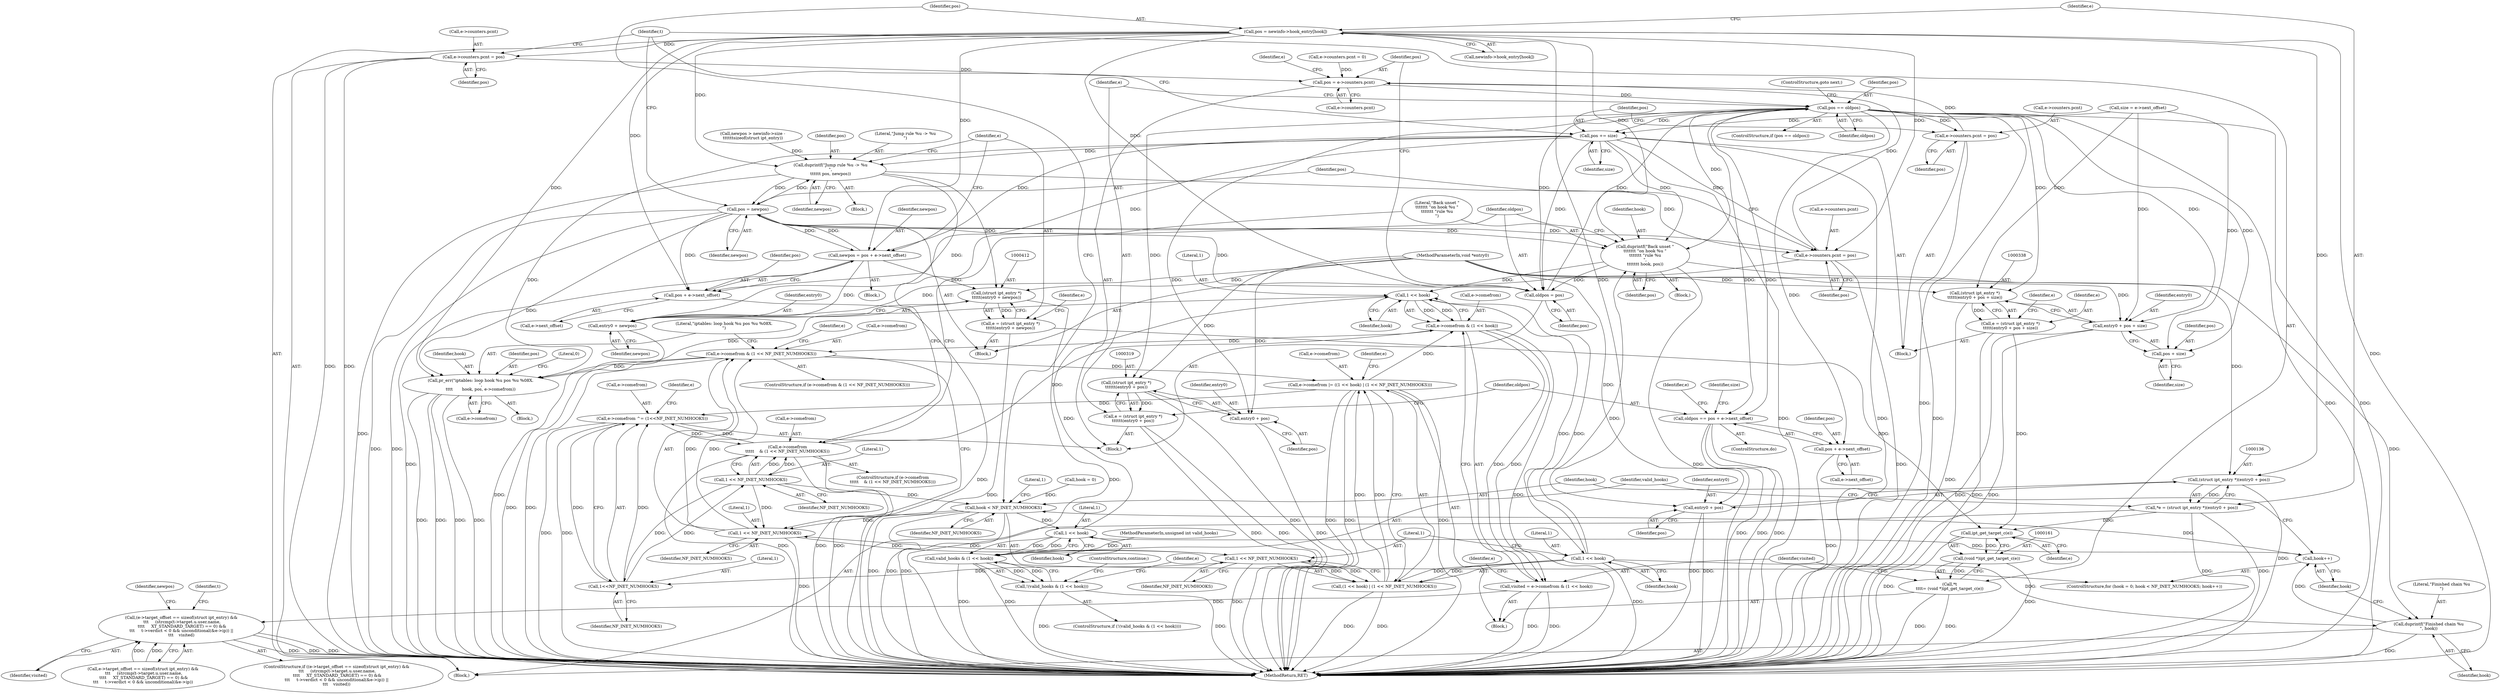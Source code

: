 digraph "1_linux_54d83fc74aa9ec72794373cb47432c5f7fb1a309_6@array" {
"1000125" [label="(Call,pos = newinfo->hook_entry[hook])"];
"1000135" [label="(Call,(struct ipt_entry *)(entry0 + pos))"];
"1000133" [label="(Call,*e = (struct ipt_entry *)(entry0 + pos))"];
"1000162" [label="(Call,ipt_get_target_c(e))"];
"1000160" [label="(Call,(void *)ipt_get_target_c(e))"];
"1000158" [label="(Call,*t\n\t\t\t\t= (void *)ipt_get_target_c(e))"];
"1000137" [label="(Call,entry0 + pos)"];
"1000148" [label="(Call,e->counters.pcnt = pos)"];
"1000297" [label="(Call,pos = e->counters.pcnt)"];
"1000312" [label="(Call,pos == oldpos)"];
"1000290" [label="(Call,duprintf(\"Back unset \"\n\t\t\t\t\t\t\t \"on hook %u \"\n\t\t\t\t\t\t\t \"rule %u\n\",\n\t\t\t\t\t\t\t hook, pos))"];
"1000171" [label="(Call,1 << hook)"];
"1000167" [label="(Call,e->comefrom & (1 << hook))"];
"1000165" [label="(Call,visited = e->comefrom & (1 << hook))"];
"1000204" [label="(Call,(e->target_offset == sizeof(struct ipt_entry) &&\n \t\t\t     (strcmp(t->target.u.user.name,\n \t\t\t\t     XT_STANDARD_TARGET) == 0) &&\n\t\t\t     t->verdict < 0 && unconditional(&e->ip)) ||\n\t\t\t    visited)"];
"1000175" [label="(Call,e->comefrom & (1 << NF_INET_NUMHOOKS))"];
"1000183" [label="(Call,pr_err(\"iptables: loop hook %u pos %u %08X.\n\",\n\t\t\t\t       hook, pos, e->comefrom))"];
"1000192" [label="(Call,e->comefrom |= ((1 << hook) | (1 << NF_INET_NUMHOOKS)))"];
"1000274" [label="(Call,e->comefrom ^= (1<<NF_INET_NUMHOOKS))"];
"1000282" [label="(Call,e->comefrom\n\t\t\t\t\t    & (1 << NF_INET_NUMHOOKS))"];
"1000197" [label="(Call,1 << hook)"];
"1000196" [label="(Call,(1 << hook) | (1 << NF_INET_NUMHOOKS))"];
"1000427" [label="(Call,duprintf(\"Finished chain %u\n\", hook))"];
"1000121" [label="(Call,hook++)"];
"1000118" [label="(Call,hook < NF_INET_NUMHOOKS)"];
"1000144" [label="(Call,1 << hook)"];
"1000142" [label="(Call,valid_hooks & (1 << hook))"];
"1000141" [label="(Call,!(valid_hooks & (1 << hook)))"];
"1000179" [label="(Call,1 << NF_INET_NUMHOOKS)"];
"1000200" [label="(Call,1 << NF_INET_NUMHOOKS)"];
"1000278" [label="(Call,1<<NF_INET_NUMHOOKS)"];
"1000286" [label="(Call,1 << NF_INET_NUMHOOKS)"];
"1000294" [label="(Call,oldpos = pos)"];
"1000318" [label="(Call,(struct ipt_entry *)\n\t\t\t\t\t\t(entry0 + pos))"];
"1000316" [label="(Call,e = (struct ipt_entry *)\n\t\t\t\t\t\t(entry0 + pos))"];
"1000320" [label="(Call,entry0 + pos)"];
"1000323" [label="(Call,oldpos == pos + e->next_offset)"];
"1000325" [label="(Call,pos + e->next_offset)"];
"1000337" [label="(Call,(struct ipt_entry *)\n\t\t\t\t\t(entry0 + pos + size))"];
"1000335" [label="(Call,e = (struct ipt_entry *)\n\t\t\t\t\t(entry0 + pos + size))"];
"1000339" [label="(Call,entry0 + pos + size)"];
"1000341" [label="(Call,pos + size)"];
"1000344" [label="(Call,e->counters.pcnt = pos)"];
"1000351" [label="(Call,pos += size)"];
"1000396" [label="(Call,duprintf(\"Jump rule %u -> %u\n\",\n\t\t\t\t\t\t pos, newpos))"];
"1000411" [label="(Call,(struct ipt_entry *)\n\t\t\t\t\t(entry0 + newpos))"];
"1000409" [label="(Call,e = (struct ipt_entry *)\n\t\t\t\t\t(entry0 + newpos))"];
"1000413" [label="(Call,entry0 + newpos)"];
"1000416" [label="(Call,e->counters.pcnt = pos)"];
"1000423" [label="(Call,pos = newpos)"];
"1000402" [label="(Call,newpos = pos + e->next_offset)"];
"1000404" [label="(Call,pos + e->next_offset)"];
"1000123" [label="(Block,)"];
"1000167" [label="(Call,e->comefrom & (1 << hook))"];
"1000183" [label="(Call,pr_err(\"iptables: loop hook %u pos %u %08X.\n\",\n\t\t\t\t       hook, pos, e->comefrom))"];
"1000173" [label="(Identifier,hook)"];
"1000179" [label="(Call,1 << NF_INET_NUMHOOKS)"];
"1000168" [label="(Call,e->comefrom)"];
"1000137" [label="(Call,entry0 + pos)"];
"1000159" [label="(Identifier,t)"];
"1000141" [label="(Call,!(valid_hooks & (1 << hook)))"];
"1000143" [label="(Identifier,valid_hooks)"];
"1000432" [label="(MethodReturn,RET)"];
"1000307" [label="(Identifier,e)"];
"1000296" [label="(Identifier,pos)"];
"1000191" [label="(Literal,0)"];
"1000343" [label="(Identifier,size)"];
"1000156" [label="(Block,)"];
"1000340" [label="(Identifier,entry0)"];
"1000311" [label="(ControlStructure,if (pos == oldpos))"];
"1000140" [label="(ControlStructure,if (!(valid_hooks & (1 << hook))))"];
"1000162" [label="(Call,ipt_get_target_c(e))"];
"1000324" [label="(Identifier,oldpos)"];
"1000318" [label="(Call,(struct ipt_entry *)\n\t\t\t\t\t\t(entry0 + pos))"];
"1000272" [label="(ControlStructure,do)"];
"1000404" [label="(Call,pos + e->next_offset)"];
"1000431" [label="(Literal,1)"];
"1000410" [label="(Identifier,e)"];
"1000187" [label="(Call,e->comefrom)"];
"1000345" [label="(Call,e->counters.pcnt)"];
"1000399" [label="(Identifier,newpos)"];
"1000110" [label="(MethodParameterIn,unsigned int valid_hooks)"];
"1000196" [label="(Call,(1 << hook) | (1 << NF_INET_NUMHOOKS))"];
"1000417" [label="(Call,e->counters.pcnt)"];
"1000351" [label="(Call,pos += size)"];
"1000185" [label="(Identifier,hook)"];
"1000330" [label="(Call,size = e->next_offset)"];
"1000304" [label="(Call,e->counters.pcnt = 0)"];
"1000139" [label="(Identifier,pos)"];
"1000147" [label="(ControlStructure,continue;)"];
"1000287" [label="(Literal,1)"];
"1000144" [label="(Call,1 << hook)"];
"1000406" [label="(Call,e->next_offset)"];
"1000317" [label="(Identifier,e)"];
"1000273" [label="(Block,)"];
"1000335" [label="(Call,e = (struct ipt_entry *)\n\t\t\t\t\t(entry0 + pos + size))"];
"1000193" [label="(Call,e->comefrom)"];
"1000199" [label="(Identifier,hook)"];
"1000274" [label="(Call,e->comefrom ^= (1<<NF_INET_NUMHOOKS))"];
"1000281" [label="(ControlStructure,if (e->comefrom\n\t\t\t\t\t    & (1 << NF_INET_NUMHOOKS)))"];
"1000323" [label="(Call,oldpos == pos + e->next_offset)"];
"1000280" [label="(Identifier,NF_INET_NUMHOOKS)"];
"1000288" [label="(Identifier,NF_INET_NUMHOOKS)"];
"1000413" [label="(Call,entry0 + newpos)"];
"1000275" [label="(Call,e->comefrom)"];
"1000276" [label="(Identifier,e)"];
"1000298" [label="(Identifier,pos)"];
"1000427" [label="(Call,duprintf(\"Finished chain %u\n\", hook))"];
"1000175" [label="(Call,e->comefrom & (1 << NF_INET_NUMHOOKS))"];
"1000120" [label="(Identifier,NF_INET_NUMHOOKS)"];
"1000337" [label="(Call,(struct ipt_entry *)\n\t\t\t\t\t(entry0 + pos + size))"];
"1000325" [label="(Call,pos + e->next_offset)"];
"1000194" [label="(Identifier,e)"];
"1000163" [label="(Identifier,e)"];
"1000320" [label="(Call,entry0 + pos)"];
"1000171" [label="(Call,1 << hook)"];
"1000181" [label="(Identifier,NF_INET_NUMHOOKS)"];
"1000322" [label="(Identifier,pos)"];
"1000134" [label="(Identifier,e)"];
"1000425" [label="(Identifier,newpos)"];
"1000126" [label="(Identifier,pos)"];
"1000402" [label="(Call,newpos = pos + e->next_offset)"];
"1000339" [label="(Call,entry0 + pos + size)"];
"1000342" [label="(Identifier,pos)"];
"1000299" [label="(Call,e->counters.pcnt)"];
"1000415" [label="(Identifier,newpos)"];
"1000192" [label="(Call,e->comefrom |= ((1 << hook) | (1 << NF_INET_NUMHOOKS)))"];
"1000202" [label="(Identifier,NF_INET_NUMHOOKS)"];
"1000316" [label="(Call,e = (struct ipt_entry *)\n\t\t\t\t\t\t(entry0 + pos))"];
"1000403" [label="(Identifier,newpos)"];
"1000382" [label="(Call,newpos > newinfo->size -\n\t\t\t\t\t\tsizeof(struct ipt_entry))"];
"1000398" [label="(Identifier,pos)"];
"1000292" [label="(Identifier,hook)"];
"1000186" [label="(Identifier,pos)"];
"1000416" [label="(Call,e->counters.pcnt = pos)"];
"1000119" [label="(Identifier,hook)"];
"1000396" [label="(Call,duprintf(\"Jump rule %u -> %u\n\",\n\t\t\t\t\t\t pos, newpos))"];
"1000314" [label="(Identifier,oldpos)"];
"1000350" [label="(Identifier,pos)"];
"1000344" [label="(Call,e->counters.pcnt = pos)"];
"1000148" [label="(Call,e->counters.pcnt = pos)"];
"1000295" [label="(Identifier,oldpos)"];
"1000409" [label="(Call,e = (struct ipt_entry *)\n\t\t\t\t\t(entry0 + newpos))"];
"1000208" [label="(Identifier,e)"];
"1000138" [label="(Identifier,entry0)"];
"1000352" [label="(Identifier,pos)"];
"1000353" [label="(Identifier,size)"];
"1000145" [label="(Literal,1)"];
"1000151" [label="(Identifier,e)"];
"1000237" [label="(Identifier,visited)"];
"1000423" [label="(Call,pos = newpos)"];
"1000118" [label="(Call,hook < NF_INET_NUMHOOKS)"];
"1000201" [label="(Literal,1)"];
"1000336" [label="(Identifier,e)"];
"1000166" [label="(Identifier,visited)"];
"1000135" [label="(Call,(struct ipt_entry *)(entry0 + pos))"];
"1000327" [label="(Call,e->next_offset)"];
"1000114" [label="(ControlStructure,for (hook = 0; hook < NF_INET_NUMHOOKS; hook++))"];
"1000154" [label="(Identifier,pos)"];
"1000177" [label="(Identifier,e)"];
"1000122" [label="(Identifier,hook)"];
"1000347" [label="(Identifier,e)"];
"1000422" [label="(Identifier,pos)"];
"1000133" [label="(Call,*e = (struct ipt_entry *)(entry0 + pos))"];
"1000290" [label="(Call,duprintf(\"Back unset \"\n\t\t\t\t\t\t\t \"on hook %u \"\n\t\t\t\t\t\t\t \"rule %u\n\",\n\t\t\t\t\t\t\t hook, pos))"];
"1000238" [label="(Block,)"];
"1000429" [label="(Identifier,hook)"];
"1000180" [label="(Literal,1)"];
"1000297" [label="(Call,pos = e->counters.pcnt)"];
"1000146" [label="(Identifier,hook)"];
"1000205" [label="(Call,e->target_offset == sizeof(struct ipt_entry) &&\n \t\t\t     (strcmp(t->target.u.user.name,\n \t\t\t\t     XT_STANDARD_TARGET) == 0) &&\n\t\t\t     t->verdict < 0 && unconditional(&e->ip))"];
"1000380" [label="(Block,)"];
"1000204" [label="(Call,(e->target_offset == sizeof(struct ipt_entry) &&\n \t\t\t     (strcmp(t->target.u.user.name,\n \t\t\t\t     XT_STANDARD_TARGET) == 0) &&\n\t\t\t     t->verdict < 0 && unconditional(&e->ip)) ||\n\t\t\t    visited)"];
"1000249" [label="(Identifier,t)"];
"1000401" [label="(Block,)"];
"1000289" [label="(Block,)"];
"1000315" [label="(ControlStructure,goto next;)"];
"1000284" [label="(Identifier,e)"];
"1000411" [label="(Call,(struct ipt_entry *)\n\t\t\t\t\t(entry0 + newpos))"];
"1000111" [label="(MethodParameterIn,void *entry0)"];
"1000203" [label="(ControlStructure,if ((e->target_offset == sizeof(struct ipt_entry) &&\n \t\t\t     (strcmp(t->target.u.user.name,\n \t\t\t\t     XT_STANDARD_TARGET) == 0) &&\n\t\t\t     t->verdict < 0 && unconditional(&e->ip)) ||\n\t\t\t    visited))"];
"1000172" [label="(Literal,1)"];
"1000283" [label="(Call,e->comefrom)"];
"1000313" [label="(Identifier,pos)"];
"1000198" [label="(Literal,1)"];
"1000174" [label="(ControlStructure,if (e->comefrom & (1 << NF_INET_NUMHOOKS)))"];
"1000326" [label="(Identifier,pos)"];
"1000125" [label="(Call,pos = newinfo->hook_entry[hook])"];
"1000115" [label="(Call,hook = 0)"];
"1000321" [label="(Identifier,entry0)"];
"1000121" [label="(Call,hook++)"];
"1000160" [label="(Call,(void *)ipt_get_target_c(e))"];
"1000176" [label="(Call,e->comefrom)"];
"1000127" [label="(Call,newinfo->hook_entry[hook])"];
"1000165" [label="(Call,visited = e->comefrom & (1 << hook))"];
"1000279" [label="(Literal,1)"];
"1000358" [label="(Identifier,newpos)"];
"1000414" [label="(Identifier,entry0)"];
"1000397" [label="(Literal,\"Jump rule %u -> %u\n\")"];
"1000405" [label="(Identifier,pos)"];
"1000158" [label="(Call,*t\n\t\t\t\t= (void *)ipt_get_target_c(e))"];
"1000200" [label="(Call,1 << NF_INET_NUMHOOKS)"];
"1000278" [label="(Call,1<<NF_INET_NUMHOOKS)"];
"1000294" [label="(Call,oldpos = pos)"];
"1000355" [label="(Block,)"];
"1000282" [label="(Call,e->comefrom\n\t\t\t\t\t    & (1 << NF_INET_NUMHOOKS))"];
"1000419" [label="(Identifier,e)"];
"1000428" [label="(Literal,\"Finished chain %u\n\")"];
"1000341" [label="(Call,pos + size)"];
"1000149" [label="(Call,e->counters.pcnt)"];
"1000286" [label="(Call,1 << NF_INET_NUMHOOKS)"];
"1000291" [label="(Literal,\"Back unset \"\n\t\t\t\t\t\t\t \"on hook %u \"\n\t\t\t\t\t\t\t \"rule %u\n\")"];
"1000293" [label="(Identifier,pos)"];
"1000331" [label="(Identifier,size)"];
"1000142" [label="(Call,valid_hooks & (1 << hook))"];
"1000312" [label="(Call,pos == oldpos)"];
"1000424" [label="(Identifier,pos)"];
"1000197" [label="(Call,1 << hook)"];
"1000182" [label="(Block,)"];
"1000184" [label="(Literal,\"iptables: loop hook %u pos %u %08X.\n\")"];
"1000125" -> "1000123"  [label="AST: "];
"1000125" -> "1000127"  [label="CFG: "];
"1000126" -> "1000125"  [label="AST: "];
"1000127" -> "1000125"  [label="AST: "];
"1000134" -> "1000125"  [label="CFG: "];
"1000125" -> "1000432"  [label="DDG: "];
"1000125" -> "1000135"  [label="DDG: "];
"1000125" -> "1000137"  [label="DDG: "];
"1000125" -> "1000148"  [label="DDG: "];
"1000125" -> "1000183"  [label="DDG: "];
"1000125" -> "1000290"  [label="DDG: "];
"1000125" -> "1000294"  [label="DDG: "];
"1000125" -> "1000396"  [label="DDG: "];
"1000125" -> "1000402"  [label="DDG: "];
"1000125" -> "1000404"  [label="DDG: "];
"1000125" -> "1000416"  [label="DDG: "];
"1000135" -> "1000133"  [label="AST: "];
"1000135" -> "1000137"  [label="CFG: "];
"1000136" -> "1000135"  [label="AST: "];
"1000137" -> "1000135"  [label="AST: "];
"1000133" -> "1000135"  [label="CFG: "];
"1000135" -> "1000432"  [label="DDG: "];
"1000135" -> "1000133"  [label="DDG: "];
"1000111" -> "1000135"  [label="DDG: "];
"1000133" -> "1000123"  [label="AST: "];
"1000134" -> "1000133"  [label="AST: "];
"1000143" -> "1000133"  [label="CFG: "];
"1000133" -> "1000432"  [label="DDG: "];
"1000133" -> "1000432"  [label="DDG: "];
"1000133" -> "1000162"  [label="DDG: "];
"1000162" -> "1000160"  [label="AST: "];
"1000162" -> "1000163"  [label="CFG: "];
"1000163" -> "1000162"  [label="AST: "];
"1000160" -> "1000162"  [label="CFG: "];
"1000162" -> "1000432"  [label="DDG: "];
"1000162" -> "1000160"  [label="DDG: "];
"1000335" -> "1000162"  [label="DDG: "];
"1000409" -> "1000162"  [label="DDG: "];
"1000160" -> "1000158"  [label="AST: "];
"1000161" -> "1000160"  [label="AST: "];
"1000158" -> "1000160"  [label="CFG: "];
"1000160" -> "1000432"  [label="DDG: "];
"1000160" -> "1000158"  [label="DDG: "];
"1000158" -> "1000156"  [label="AST: "];
"1000159" -> "1000158"  [label="AST: "];
"1000166" -> "1000158"  [label="CFG: "];
"1000158" -> "1000432"  [label="DDG: "];
"1000158" -> "1000432"  [label="DDG: "];
"1000137" -> "1000139"  [label="CFG: "];
"1000138" -> "1000137"  [label="AST: "];
"1000139" -> "1000137"  [label="AST: "];
"1000137" -> "1000432"  [label="DDG: "];
"1000137" -> "1000432"  [label="DDG: "];
"1000111" -> "1000137"  [label="DDG: "];
"1000148" -> "1000123"  [label="AST: "];
"1000148" -> "1000154"  [label="CFG: "];
"1000149" -> "1000148"  [label="AST: "];
"1000154" -> "1000148"  [label="AST: "];
"1000159" -> "1000148"  [label="CFG: "];
"1000148" -> "1000432"  [label="DDG: "];
"1000148" -> "1000432"  [label="DDG: "];
"1000148" -> "1000297"  [label="DDG: "];
"1000297" -> "1000273"  [label="AST: "];
"1000297" -> "1000299"  [label="CFG: "];
"1000298" -> "1000297"  [label="AST: "];
"1000299" -> "1000297"  [label="AST: "];
"1000307" -> "1000297"  [label="CFG: "];
"1000304" -> "1000297"  [label="DDG: "];
"1000416" -> "1000297"  [label="DDG: "];
"1000344" -> "1000297"  [label="DDG: "];
"1000297" -> "1000312"  [label="DDG: "];
"1000312" -> "1000311"  [label="AST: "];
"1000312" -> "1000314"  [label="CFG: "];
"1000313" -> "1000312"  [label="AST: "];
"1000314" -> "1000312"  [label="AST: "];
"1000315" -> "1000312"  [label="CFG: "];
"1000317" -> "1000312"  [label="CFG: "];
"1000312" -> "1000432"  [label="DDG: "];
"1000312" -> "1000432"  [label="DDG: "];
"1000312" -> "1000432"  [label="DDG: "];
"1000312" -> "1000290"  [label="DDG: "];
"1000312" -> "1000294"  [label="DDG: "];
"1000294" -> "1000312"  [label="DDG: "];
"1000312" -> "1000318"  [label="DDG: "];
"1000312" -> "1000320"  [label="DDG: "];
"1000312" -> "1000323"  [label="DDG: "];
"1000312" -> "1000323"  [label="DDG: "];
"1000312" -> "1000325"  [label="DDG: "];
"1000312" -> "1000337"  [label="DDG: "];
"1000312" -> "1000339"  [label="DDG: "];
"1000312" -> "1000341"  [label="DDG: "];
"1000312" -> "1000344"  [label="DDG: "];
"1000312" -> "1000351"  [label="DDG: "];
"1000290" -> "1000289"  [label="AST: "];
"1000290" -> "1000293"  [label="CFG: "];
"1000291" -> "1000290"  [label="AST: "];
"1000292" -> "1000290"  [label="AST: "];
"1000293" -> "1000290"  [label="AST: "];
"1000295" -> "1000290"  [label="CFG: "];
"1000290" -> "1000432"  [label="DDG: "];
"1000290" -> "1000171"  [label="DDG: "];
"1000197" -> "1000290"  [label="DDG: "];
"1000423" -> "1000290"  [label="DDG: "];
"1000351" -> "1000290"  [label="DDG: "];
"1000290" -> "1000294"  [label="DDG: "];
"1000290" -> "1000427"  [label="DDG: "];
"1000171" -> "1000167"  [label="AST: "];
"1000171" -> "1000173"  [label="CFG: "];
"1000172" -> "1000171"  [label="AST: "];
"1000173" -> "1000171"  [label="AST: "];
"1000167" -> "1000171"  [label="CFG: "];
"1000171" -> "1000167"  [label="DDG: "];
"1000171" -> "1000167"  [label="DDG: "];
"1000197" -> "1000171"  [label="DDG: "];
"1000144" -> "1000171"  [label="DDG: "];
"1000171" -> "1000183"  [label="DDG: "];
"1000171" -> "1000197"  [label="DDG: "];
"1000167" -> "1000165"  [label="AST: "];
"1000168" -> "1000167"  [label="AST: "];
"1000165" -> "1000167"  [label="CFG: "];
"1000167" -> "1000432"  [label="DDG: "];
"1000167" -> "1000165"  [label="DDG: "];
"1000167" -> "1000165"  [label="DDG: "];
"1000192" -> "1000167"  [label="DDG: "];
"1000282" -> "1000167"  [label="DDG: "];
"1000167" -> "1000175"  [label="DDG: "];
"1000165" -> "1000156"  [label="AST: "];
"1000166" -> "1000165"  [label="AST: "];
"1000177" -> "1000165"  [label="CFG: "];
"1000165" -> "1000432"  [label="DDG: "];
"1000165" -> "1000432"  [label="DDG: "];
"1000165" -> "1000204"  [label="DDG: "];
"1000204" -> "1000203"  [label="AST: "];
"1000204" -> "1000205"  [label="CFG: "];
"1000204" -> "1000237"  [label="CFG: "];
"1000205" -> "1000204"  [label="AST: "];
"1000237" -> "1000204"  [label="AST: "];
"1000249" -> "1000204"  [label="CFG: "];
"1000358" -> "1000204"  [label="CFG: "];
"1000204" -> "1000432"  [label="DDG: "];
"1000204" -> "1000432"  [label="DDG: "];
"1000204" -> "1000432"  [label="DDG: "];
"1000205" -> "1000204"  [label="DDG: "];
"1000205" -> "1000204"  [label="DDG: "];
"1000175" -> "1000174"  [label="AST: "];
"1000175" -> "1000179"  [label="CFG: "];
"1000176" -> "1000175"  [label="AST: "];
"1000179" -> "1000175"  [label="AST: "];
"1000184" -> "1000175"  [label="CFG: "];
"1000194" -> "1000175"  [label="CFG: "];
"1000175" -> "1000432"  [label="DDG: "];
"1000175" -> "1000432"  [label="DDG: "];
"1000179" -> "1000175"  [label="DDG: "];
"1000179" -> "1000175"  [label="DDG: "];
"1000175" -> "1000183"  [label="DDG: "];
"1000175" -> "1000192"  [label="DDG: "];
"1000183" -> "1000182"  [label="AST: "];
"1000183" -> "1000187"  [label="CFG: "];
"1000184" -> "1000183"  [label="AST: "];
"1000185" -> "1000183"  [label="AST: "];
"1000186" -> "1000183"  [label="AST: "];
"1000187" -> "1000183"  [label="AST: "];
"1000191" -> "1000183"  [label="CFG: "];
"1000183" -> "1000432"  [label="DDG: "];
"1000183" -> "1000432"  [label="DDG: "];
"1000183" -> "1000432"  [label="DDG: "];
"1000183" -> "1000432"  [label="DDG: "];
"1000423" -> "1000183"  [label="DDG: "];
"1000351" -> "1000183"  [label="DDG: "];
"1000192" -> "1000156"  [label="AST: "];
"1000192" -> "1000196"  [label="CFG: "];
"1000193" -> "1000192"  [label="AST: "];
"1000196" -> "1000192"  [label="AST: "];
"1000208" -> "1000192"  [label="CFG: "];
"1000192" -> "1000432"  [label="DDG: "];
"1000192" -> "1000432"  [label="DDG: "];
"1000192" -> "1000432"  [label="DDG: "];
"1000196" -> "1000192"  [label="DDG: "];
"1000196" -> "1000192"  [label="DDG: "];
"1000192" -> "1000274"  [label="DDG: "];
"1000274" -> "1000273"  [label="AST: "];
"1000274" -> "1000278"  [label="CFG: "];
"1000275" -> "1000274"  [label="AST: "];
"1000278" -> "1000274"  [label="AST: "];
"1000284" -> "1000274"  [label="CFG: "];
"1000274" -> "1000432"  [label="DDG: "];
"1000274" -> "1000432"  [label="DDG: "];
"1000282" -> "1000274"  [label="DDG: "];
"1000278" -> "1000274"  [label="DDG: "];
"1000278" -> "1000274"  [label="DDG: "];
"1000274" -> "1000282"  [label="DDG: "];
"1000282" -> "1000281"  [label="AST: "];
"1000282" -> "1000286"  [label="CFG: "];
"1000283" -> "1000282"  [label="AST: "];
"1000286" -> "1000282"  [label="AST: "];
"1000291" -> "1000282"  [label="CFG: "];
"1000295" -> "1000282"  [label="CFG: "];
"1000282" -> "1000432"  [label="DDG: "];
"1000282" -> "1000432"  [label="DDG: "];
"1000282" -> "1000432"  [label="DDG: "];
"1000286" -> "1000282"  [label="DDG: "];
"1000286" -> "1000282"  [label="DDG: "];
"1000197" -> "1000196"  [label="AST: "];
"1000197" -> "1000199"  [label="CFG: "];
"1000198" -> "1000197"  [label="AST: "];
"1000199" -> "1000197"  [label="AST: "];
"1000201" -> "1000197"  [label="CFG: "];
"1000197" -> "1000432"  [label="DDG: "];
"1000197" -> "1000196"  [label="DDG: "];
"1000197" -> "1000196"  [label="DDG: "];
"1000197" -> "1000427"  [label="DDG: "];
"1000196" -> "1000200"  [label="CFG: "];
"1000200" -> "1000196"  [label="AST: "];
"1000196" -> "1000432"  [label="DDG: "];
"1000196" -> "1000432"  [label="DDG: "];
"1000200" -> "1000196"  [label="DDG: "];
"1000200" -> "1000196"  [label="DDG: "];
"1000427" -> "1000123"  [label="AST: "];
"1000427" -> "1000429"  [label="CFG: "];
"1000428" -> "1000427"  [label="AST: "];
"1000429" -> "1000427"  [label="AST: "];
"1000122" -> "1000427"  [label="CFG: "];
"1000427" -> "1000432"  [label="DDG: "];
"1000427" -> "1000121"  [label="DDG: "];
"1000121" -> "1000114"  [label="AST: "];
"1000121" -> "1000122"  [label="CFG: "];
"1000122" -> "1000121"  [label="AST: "];
"1000119" -> "1000121"  [label="CFG: "];
"1000121" -> "1000118"  [label="DDG: "];
"1000144" -> "1000121"  [label="DDG: "];
"1000118" -> "1000114"  [label="AST: "];
"1000118" -> "1000120"  [label="CFG: "];
"1000119" -> "1000118"  [label="AST: "];
"1000120" -> "1000118"  [label="AST: "];
"1000126" -> "1000118"  [label="CFG: "];
"1000431" -> "1000118"  [label="CFG: "];
"1000118" -> "1000432"  [label="DDG: "];
"1000118" -> "1000432"  [label="DDG: "];
"1000118" -> "1000432"  [label="DDG: "];
"1000115" -> "1000118"  [label="DDG: "];
"1000286" -> "1000118"  [label="DDG: "];
"1000118" -> "1000144"  [label="DDG: "];
"1000118" -> "1000179"  [label="DDG: "];
"1000144" -> "1000142"  [label="AST: "];
"1000144" -> "1000146"  [label="CFG: "];
"1000145" -> "1000144"  [label="AST: "];
"1000146" -> "1000144"  [label="AST: "];
"1000142" -> "1000144"  [label="CFG: "];
"1000144" -> "1000142"  [label="DDG: "];
"1000144" -> "1000142"  [label="DDG: "];
"1000142" -> "1000141"  [label="AST: "];
"1000143" -> "1000142"  [label="AST: "];
"1000141" -> "1000142"  [label="CFG: "];
"1000142" -> "1000432"  [label="DDG: "];
"1000142" -> "1000432"  [label="DDG: "];
"1000142" -> "1000141"  [label="DDG: "];
"1000142" -> "1000141"  [label="DDG: "];
"1000110" -> "1000142"  [label="DDG: "];
"1000141" -> "1000140"  [label="AST: "];
"1000147" -> "1000141"  [label="CFG: "];
"1000151" -> "1000141"  [label="CFG: "];
"1000141" -> "1000432"  [label="DDG: "];
"1000141" -> "1000432"  [label="DDG: "];
"1000179" -> "1000181"  [label="CFG: "];
"1000180" -> "1000179"  [label="AST: "];
"1000181" -> "1000179"  [label="AST: "];
"1000179" -> "1000432"  [label="DDG: "];
"1000286" -> "1000179"  [label="DDG: "];
"1000200" -> "1000179"  [label="DDG: "];
"1000179" -> "1000200"  [label="DDG: "];
"1000200" -> "1000202"  [label="CFG: "];
"1000201" -> "1000200"  [label="AST: "];
"1000202" -> "1000200"  [label="AST: "];
"1000200" -> "1000432"  [label="DDG: "];
"1000200" -> "1000278"  [label="DDG: "];
"1000278" -> "1000280"  [label="CFG: "];
"1000279" -> "1000278"  [label="AST: "];
"1000280" -> "1000278"  [label="AST: "];
"1000286" -> "1000278"  [label="DDG: "];
"1000278" -> "1000286"  [label="DDG: "];
"1000286" -> "1000288"  [label="CFG: "];
"1000287" -> "1000286"  [label="AST: "];
"1000288" -> "1000286"  [label="AST: "];
"1000294" -> "1000273"  [label="AST: "];
"1000294" -> "1000296"  [label="CFG: "];
"1000295" -> "1000294"  [label="AST: "];
"1000296" -> "1000294"  [label="AST: "];
"1000298" -> "1000294"  [label="CFG: "];
"1000423" -> "1000294"  [label="DDG: "];
"1000351" -> "1000294"  [label="DDG: "];
"1000318" -> "1000316"  [label="AST: "];
"1000318" -> "1000320"  [label="CFG: "];
"1000319" -> "1000318"  [label="AST: "];
"1000320" -> "1000318"  [label="AST: "];
"1000316" -> "1000318"  [label="CFG: "];
"1000318" -> "1000432"  [label="DDG: "];
"1000318" -> "1000316"  [label="DDG: "];
"1000111" -> "1000318"  [label="DDG: "];
"1000316" -> "1000273"  [label="AST: "];
"1000317" -> "1000316"  [label="AST: "];
"1000324" -> "1000316"  [label="CFG: "];
"1000316" -> "1000432"  [label="DDG: "];
"1000316" -> "1000432"  [label="DDG: "];
"1000320" -> "1000322"  [label="CFG: "];
"1000321" -> "1000320"  [label="AST: "];
"1000322" -> "1000320"  [label="AST: "];
"1000320" -> "1000432"  [label="DDG: "];
"1000111" -> "1000320"  [label="DDG: "];
"1000323" -> "1000272"  [label="AST: "];
"1000323" -> "1000325"  [label="CFG: "];
"1000324" -> "1000323"  [label="AST: "];
"1000325" -> "1000323"  [label="AST: "];
"1000276" -> "1000323"  [label="CFG: "];
"1000331" -> "1000323"  [label="CFG: "];
"1000323" -> "1000432"  [label="DDG: "];
"1000323" -> "1000432"  [label="DDG: "];
"1000323" -> "1000432"  [label="DDG: "];
"1000325" -> "1000327"  [label="CFG: "];
"1000326" -> "1000325"  [label="AST: "];
"1000327" -> "1000325"  [label="AST: "];
"1000325" -> "1000432"  [label="DDG: "];
"1000337" -> "1000335"  [label="AST: "];
"1000337" -> "1000339"  [label="CFG: "];
"1000338" -> "1000337"  [label="AST: "];
"1000339" -> "1000337"  [label="AST: "];
"1000335" -> "1000337"  [label="CFG: "];
"1000337" -> "1000432"  [label="DDG: "];
"1000337" -> "1000335"  [label="DDG: "];
"1000111" -> "1000337"  [label="DDG: "];
"1000330" -> "1000337"  [label="DDG: "];
"1000335" -> "1000238"  [label="AST: "];
"1000336" -> "1000335"  [label="AST: "];
"1000347" -> "1000335"  [label="CFG: "];
"1000335" -> "1000432"  [label="DDG: "];
"1000339" -> "1000341"  [label="CFG: "];
"1000340" -> "1000339"  [label="AST: "];
"1000341" -> "1000339"  [label="AST: "];
"1000339" -> "1000432"  [label="DDG: "];
"1000339" -> "1000432"  [label="DDG: "];
"1000111" -> "1000339"  [label="DDG: "];
"1000330" -> "1000339"  [label="DDG: "];
"1000341" -> "1000343"  [label="CFG: "];
"1000342" -> "1000341"  [label="AST: "];
"1000343" -> "1000341"  [label="AST: "];
"1000330" -> "1000341"  [label="DDG: "];
"1000344" -> "1000238"  [label="AST: "];
"1000344" -> "1000350"  [label="CFG: "];
"1000345" -> "1000344"  [label="AST: "];
"1000350" -> "1000344"  [label="AST: "];
"1000352" -> "1000344"  [label="CFG: "];
"1000344" -> "1000432"  [label="DDG: "];
"1000351" -> "1000238"  [label="AST: "];
"1000351" -> "1000353"  [label="CFG: "];
"1000352" -> "1000351"  [label="AST: "];
"1000353" -> "1000351"  [label="AST: "];
"1000159" -> "1000351"  [label="CFG: "];
"1000351" -> "1000432"  [label="DDG: "];
"1000351" -> "1000432"  [label="DDG: "];
"1000330" -> "1000351"  [label="DDG: "];
"1000351" -> "1000396"  [label="DDG: "];
"1000351" -> "1000402"  [label="DDG: "];
"1000351" -> "1000404"  [label="DDG: "];
"1000351" -> "1000416"  [label="DDG: "];
"1000396" -> "1000380"  [label="AST: "];
"1000396" -> "1000399"  [label="CFG: "];
"1000397" -> "1000396"  [label="AST: "];
"1000398" -> "1000396"  [label="AST: "];
"1000399" -> "1000396"  [label="AST: "];
"1000410" -> "1000396"  [label="CFG: "];
"1000396" -> "1000432"  [label="DDG: "];
"1000423" -> "1000396"  [label="DDG: "];
"1000382" -> "1000396"  [label="DDG: "];
"1000396" -> "1000411"  [label="DDG: "];
"1000396" -> "1000413"  [label="DDG: "];
"1000396" -> "1000416"  [label="DDG: "];
"1000396" -> "1000423"  [label="DDG: "];
"1000411" -> "1000409"  [label="AST: "];
"1000411" -> "1000413"  [label="CFG: "];
"1000412" -> "1000411"  [label="AST: "];
"1000413" -> "1000411"  [label="AST: "];
"1000409" -> "1000411"  [label="CFG: "];
"1000411" -> "1000432"  [label="DDG: "];
"1000411" -> "1000409"  [label="DDG: "];
"1000111" -> "1000411"  [label="DDG: "];
"1000402" -> "1000411"  [label="DDG: "];
"1000409" -> "1000355"  [label="AST: "];
"1000410" -> "1000409"  [label="AST: "];
"1000419" -> "1000409"  [label="CFG: "];
"1000409" -> "1000432"  [label="DDG: "];
"1000413" -> "1000415"  [label="CFG: "];
"1000414" -> "1000413"  [label="AST: "];
"1000415" -> "1000413"  [label="AST: "];
"1000413" -> "1000432"  [label="DDG: "];
"1000111" -> "1000413"  [label="DDG: "];
"1000402" -> "1000413"  [label="DDG: "];
"1000416" -> "1000355"  [label="AST: "];
"1000416" -> "1000422"  [label="CFG: "];
"1000417" -> "1000416"  [label="AST: "];
"1000422" -> "1000416"  [label="AST: "];
"1000424" -> "1000416"  [label="CFG: "];
"1000416" -> "1000432"  [label="DDG: "];
"1000423" -> "1000416"  [label="DDG: "];
"1000423" -> "1000355"  [label="AST: "];
"1000423" -> "1000425"  [label="CFG: "];
"1000424" -> "1000423"  [label="AST: "];
"1000425" -> "1000423"  [label="AST: "];
"1000159" -> "1000423"  [label="CFG: "];
"1000423" -> "1000432"  [label="DDG: "];
"1000423" -> "1000432"  [label="DDG: "];
"1000423" -> "1000402"  [label="DDG: "];
"1000423" -> "1000404"  [label="DDG: "];
"1000402" -> "1000423"  [label="DDG: "];
"1000402" -> "1000401"  [label="AST: "];
"1000402" -> "1000404"  [label="CFG: "];
"1000403" -> "1000402"  [label="AST: "];
"1000404" -> "1000402"  [label="AST: "];
"1000410" -> "1000402"  [label="CFG: "];
"1000402" -> "1000432"  [label="DDG: "];
"1000404" -> "1000406"  [label="CFG: "];
"1000405" -> "1000404"  [label="AST: "];
"1000406" -> "1000404"  [label="AST: "];
"1000404" -> "1000432"  [label="DDG: "];
}
